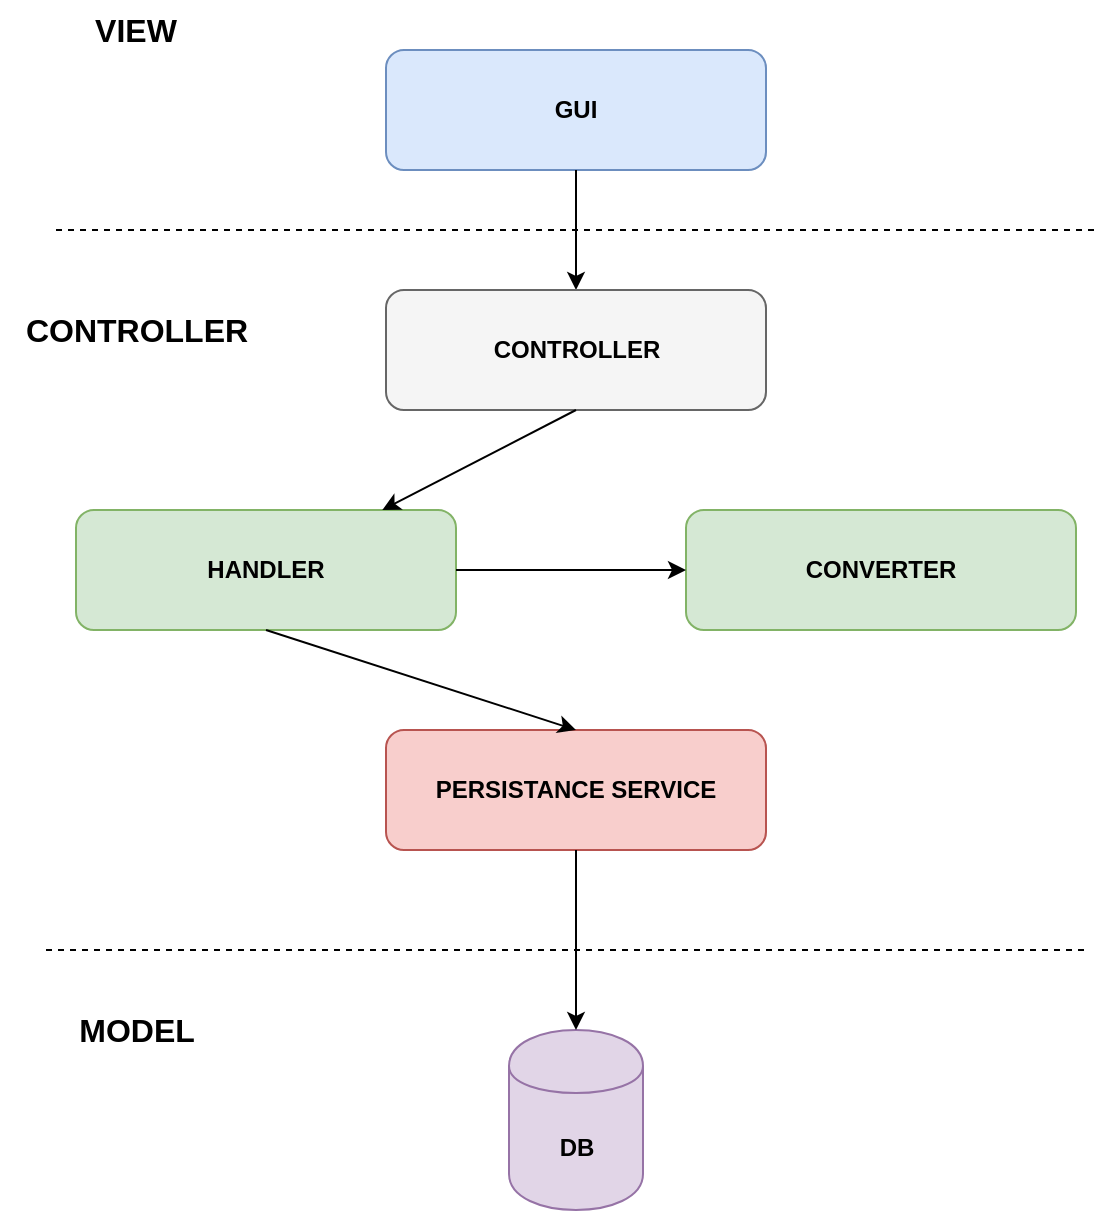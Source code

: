 <mxfile version="10.5.9" type="device"><diagram id="fswsR9p3ve3-TgIFynn_" name="Page-1"><mxGraphModel dx="1010" dy="582" grid="1" gridSize="10" guides="1" tooltips="1" connect="1" arrows="1" fold="1" page="1" pageScale="1" pageWidth="827" pageHeight="1169" math="0" shadow="0"><root><mxCell id="0"/><mxCell id="1" parent="0"/><mxCell id="wN6QvSqHPtsLpc7syPCP-1" value="" style="rounded=1;whiteSpace=wrap;html=1;fillColor=#dae8fc;strokeColor=#6c8ebf;" vertex="1" parent="1"><mxGeometry x="290" y="110" width="190" height="60" as="geometry"/></mxCell><mxCell id="wN6QvSqHPtsLpc7syPCP-2" value="&lt;b&gt;GUI&lt;/b&gt;" style="text;html=1;strokeColor=none;fillColor=none;align=center;verticalAlign=middle;whiteSpace=wrap;rounded=0;" vertex="1" parent="1"><mxGeometry x="320" y="130" width="130" height="20" as="geometry"/></mxCell><mxCell id="wN6QvSqHPtsLpc7syPCP-3" value="" style="endArrow=classic;html=1;entryX=0.5;entryY=0;entryDx=0;entryDy=0;" edge="1" parent="1" source="wN6QvSqHPtsLpc7syPCP-1" target="wN6QvSqHPtsLpc7syPCP-4"><mxGeometry width="50" height="50" relative="1" as="geometry"><mxPoint x="363" y="225" as="sourcePoint"/><mxPoint x="413" y="175" as="targetPoint"/></mxGeometry></mxCell><mxCell id="wN6QvSqHPtsLpc7syPCP-4" value="" style="rounded=1;whiteSpace=wrap;html=1;fillColor=#f5f5f5;strokeColor=#666666;fontColor=#333333;" vertex="1" parent="1"><mxGeometry x="290" y="230" width="190" height="60" as="geometry"/></mxCell><mxCell id="wN6QvSqHPtsLpc7syPCP-5" value="&lt;b&gt;CONTROLLER&lt;/b&gt;" style="text;html=1;strokeColor=none;fillColor=none;align=center;verticalAlign=middle;whiteSpace=wrap;rounded=0;" vertex="1" parent="1"><mxGeometry x="342.5" y="250" width="85" height="20" as="geometry"/></mxCell><mxCell id="wN6QvSqHPtsLpc7syPCP-6" value="" style="endArrow=none;dashed=1;html=1;" edge="1" parent="1"><mxGeometry width="50" height="50" relative="1" as="geometry"><mxPoint x="125" y="200" as="sourcePoint"/><mxPoint x="645" y="200" as="targetPoint"/></mxGeometry></mxCell><mxCell id="wN6QvSqHPtsLpc7syPCP-7" value="&lt;b&gt;&lt;font style=&quot;font-size: 16px&quot;&gt;VIEW&lt;/font&gt;&lt;/b&gt;" style="text;html=1;strokeColor=none;fillColor=none;align=center;verticalAlign=middle;whiteSpace=wrap;rounded=0;" vertex="1" parent="1"><mxGeometry x="110" y="85" width="110" height="30" as="geometry"/></mxCell><mxCell id="wN6QvSqHPtsLpc7syPCP-9" value="&lt;b&gt;HANDLER&lt;/b&gt;" style="rounded=1;whiteSpace=wrap;html=1;fillColor=#d5e8d4;strokeColor=#82b366;" vertex="1" parent="1"><mxGeometry x="135" y="340" width="190" height="60" as="geometry"/></mxCell><mxCell id="wN6QvSqHPtsLpc7syPCP-10" value="" style="endArrow=classic;html=1;exitX=0.5;exitY=1;exitDx=0;exitDy=0;" edge="1" parent="1" source="wN6QvSqHPtsLpc7syPCP-4" target="wN6QvSqHPtsLpc7syPCP-9"><mxGeometry width="50" height="50" relative="1" as="geometry"><mxPoint x="180" y="320" as="sourcePoint"/><mxPoint x="230" y="270" as="targetPoint"/></mxGeometry></mxCell><mxCell id="wN6QvSqHPtsLpc7syPCP-11" value="&lt;b&gt;CONVERTER&lt;/b&gt;" style="rounded=1;whiteSpace=wrap;html=1;fillColor=#d5e8d4;strokeColor=#82b366;" vertex="1" parent="1"><mxGeometry x="440" y="340" width="195" height="60" as="geometry"/></mxCell><mxCell id="wN6QvSqHPtsLpc7syPCP-12" value="&lt;b&gt;PERSISTANCE SERVICE&lt;/b&gt;" style="rounded=1;whiteSpace=wrap;html=1;fillColor=#f8cecc;strokeColor=#b85450;" vertex="1" parent="1"><mxGeometry x="290" y="450" width="190" height="60" as="geometry"/></mxCell><mxCell id="wN6QvSqHPtsLpc7syPCP-13" value="" style="endArrow=classic;html=1;entryX=0;entryY=0.5;entryDx=0;entryDy=0;exitX=1;exitY=0.5;exitDx=0;exitDy=0;" edge="1" parent="1" source="wN6QvSqHPtsLpc7syPCP-9" target="wN6QvSqHPtsLpc7syPCP-11"><mxGeometry width="50" height="50" relative="1" as="geometry"><mxPoint x="350" y="410" as="sourcePoint"/><mxPoint x="400" y="360" as="targetPoint"/></mxGeometry></mxCell><mxCell id="wN6QvSqHPtsLpc7syPCP-14" value="" style="endArrow=classic;html=1;exitX=0.5;exitY=1;exitDx=0;exitDy=0;entryX=0.5;entryY=0;entryDx=0;entryDy=0;" edge="1" parent="1" source="wN6QvSqHPtsLpc7syPCP-9" target="wN6QvSqHPtsLpc7syPCP-12"><mxGeometry width="50" height="50" relative="1" as="geometry"><mxPoint x="200" y="470" as="sourcePoint"/><mxPoint x="250" y="420" as="targetPoint"/></mxGeometry></mxCell><mxCell id="wN6QvSqHPtsLpc7syPCP-15" value="&lt;font style=&quot;font-size: 16px&quot;&gt;&lt;b&gt;CONTROLLER&lt;/b&gt;&lt;/font&gt;" style="text;html=1;strokeColor=none;fillColor=none;align=center;verticalAlign=middle;whiteSpace=wrap;rounded=0;" vertex="1" parent="1"><mxGeometry x="97.5" y="235" width="135" height="30" as="geometry"/></mxCell><mxCell id="wN6QvSqHPtsLpc7syPCP-16" value="" style="endArrow=none;dashed=1;html=1;" edge="1" parent="1"><mxGeometry width="50" height="50" relative="1" as="geometry"><mxPoint x="120" y="560" as="sourcePoint"/><mxPoint x="640" y="560" as="targetPoint"/></mxGeometry></mxCell><mxCell id="wN6QvSqHPtsLpc7syPCP-21" value="&lt;b&gt;DB&lt;/b&gt;" style="shape=cylinder;whiteSpace=wrap;html=1;boundedLbl=1;backgroundOutline=1;fillColor=#e1d5e7;strokeColor=#9673a6;" vertex="1" parent="1"><mxGeometry x="351.5" y="600" width="67" height="90" as="geometry"/></mxCell><mxCell id="wN6QvSqHPtsLpc7syPCP-22" value="" style="endArrow=classic;html=1;exitX=0.5;exitY=1;exitDx=0;exitDy=0;entryX=0.5;entryY=0;entryDx=0;entryDy=0;" edge="1" parent="1" source="wN6QvSqHPtsLpc7syPCP-12" target="wN6QvSqHPtsLpc7syPCP-21"><mxGeometry width="50" height="50" relative="1" as="geometry"><mxPoint x="360" y="580" as="sourcePoint"/><mxPoint x="410" y="530" as="targetPoint"/></mxGeometry></mxCell><mxCell id="wN6QvSqHPtsLpc7syPCP-23" value="&lt;b&gt;&lt;font style=&quot;font-size: 16px&quot;&gt;MODEL&lt;/font&gt;&lt;/b&gt;" style="text;html=1;strokeColor=none;fillColor=none;align=center;verticalAlign=middle;whiteSpace=wrap;rounded=0;" vertex="1" parent="1"><mxGeometry x="112.5" y="590" width="105" height="20" as="geometry"/></mxCell></root></mxGraphModel></diagram></mxfile>